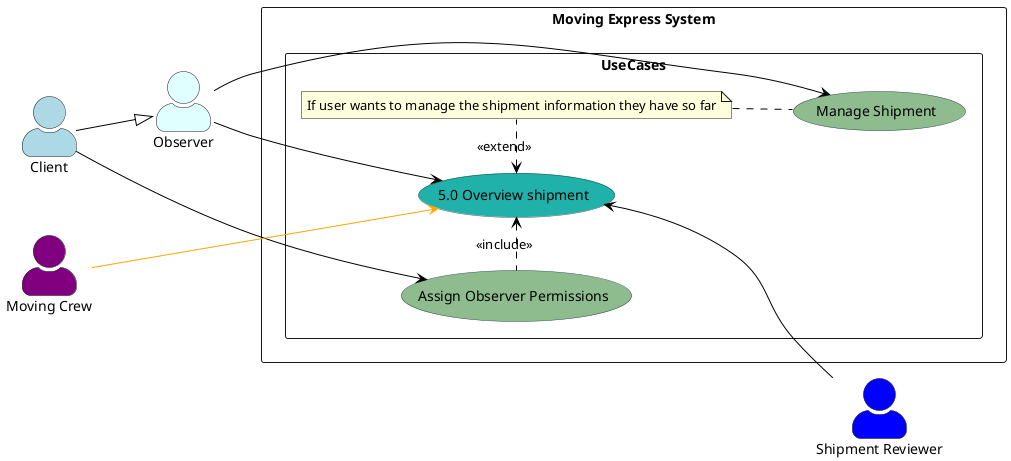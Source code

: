 @startuml

left to right direction
skinparam actorStyle awesome
skinparam usecase {
    BackgroundColor DarkSeaGreen
    BorderColor DarkSlateGray
    ArrowColor Black
    ActorBorderColor black
    ActorFontName Courier
    ActorBackgroundColor<< Human >> Gold
}

actor Client as "Client" #LightBlue
actor "Moving Crew" as MovingCrew #Purple
actor "Shipment Reviewer" as ShipmentReviewer #Blue
actor "Observer" as Observer #LightCyan

rectangle "Moving Express System" {
    rectangle UseCases {
      usecase "5.0 Overview shipment" as UC5 #LightSeaGreen
      usecase "Manage Shipment" as UC5_1
      usecase "Assign Observer Permissions" as UC5_2

      note "If user wants to manage the shipment information they have so far" as N1
    }
}

UC5 <. N1 : <<extend>>
N1 .. (UC5_1)
UC5 <. UC5_2 : <<include>>

Client --|> Observer
Client --> UC5_2

Observer --> UC5
Observer --> UC5_1

MovingCrew -[#Orange]--> UC5

UC5 <-- ShipmentReviewer

@enduml